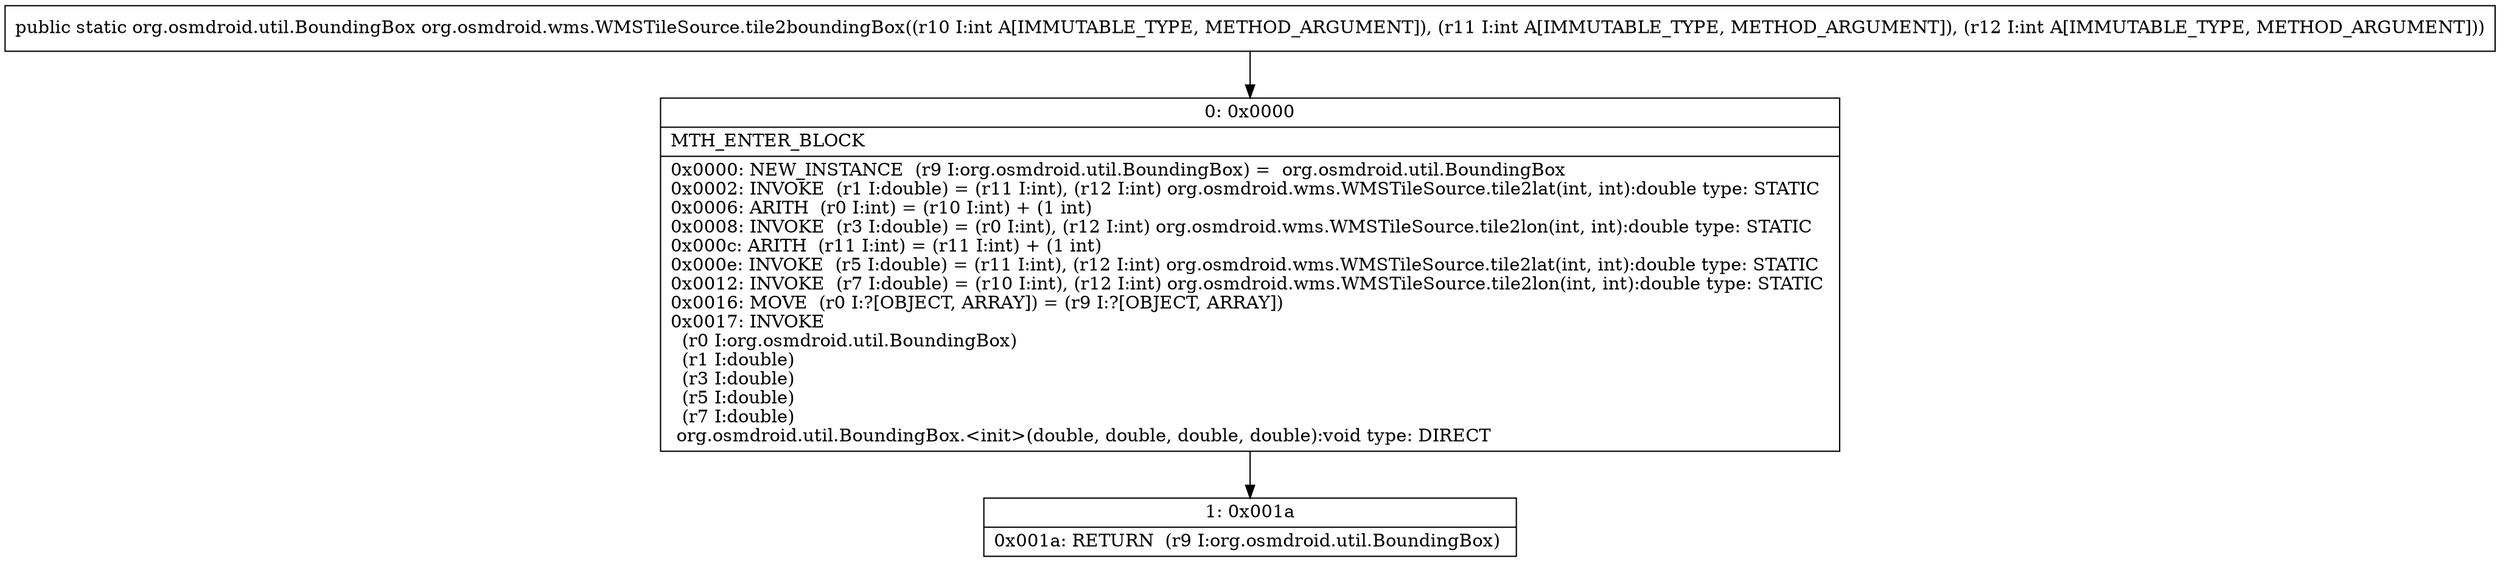 digraph "CFG fororg.osmdroid.wms.WMSTileSource.tile2boundingBox(III)Lorg\/osmdroid\/util\/BoundingBox;" {
Node_0 [shape=record,label="{0\:\ 0x0000|MTH_ENTER_BLOCK\l|0x0000: NEW_INSTANCE  (r9 I:org.osmdroid.util.BoundingBox) =  org.osmdroid.util.BoundingBox \l0x0002: INVOKE  (r1 I:double) = (r11 I:int), (r12 I:int) org.osmdroid.wms.WMSTileSource.tile2lat(int, int):double type: STATIC \l0x0006: ARITH  (r0 I:int) = (r10 I:int) + (1 int) \l0x0008: INVOKE  (r3 I:double) = (r0 I:int), (r12 I:int) org.osmdroid.wms.WMSTileSource.tile2lon(int, int):double type: STATIC \l0x000c: ARITH  (r11 I:int) = (r11 I:int) + (1 int) \l0x000e: INVOKE  (r5 I:double) = (r11 I:int), (r12 I:int) org.osmdroid.wms.WMSTileSource.tile2lat(int, int):double type: STATIC \l0x0012: INVOKE  (r7 I:double) = (r10 I:int), (r12 I:int) org.osmdroid.wms.WMSTileSource.tile2lon(int, int):double type: STATIC \l0x0016: MOVE  (r0 I:?[OBJECT, ARRAY]) = (r9 I:?[OBJECT, ARRAY]) \l0x0017: INVOKE  \l  (r0 I:org.osmdroid.util.BoundingBox)\l  (r1 I:double)\l  (r3 I:double)\l  (r5 I:double)\l  (r7 I:double)\l org.osmdroid.util.BoundingBox.\<init\>(double, double, double, double):void type: DIRECT \l}"];
Node_1 [shape=record,label="{1\:\ 0x001a|0x001a: RETURN  (r9 I:org.osmdroid.util.BoundingBox) \l}"];
MethodNode[shape=record,label="{public static org.osmdroid.util.BoundingBox org.osmdroid.wms.WMSTileSource.tile2boundingBox((r10 I:int A[IMMUTABLE_TYPE, METHOD_ARGUMENT]), (r11 I:int A[IMMUTABLE_TYPE, METHOD_ARGUMENT]), (r12 I:int A[IMMUTABLE_TYPE, METHOD_ARGUMENT])) }"];
MethodNode -> Node_0;
Node_0 -> Node_1;
}

